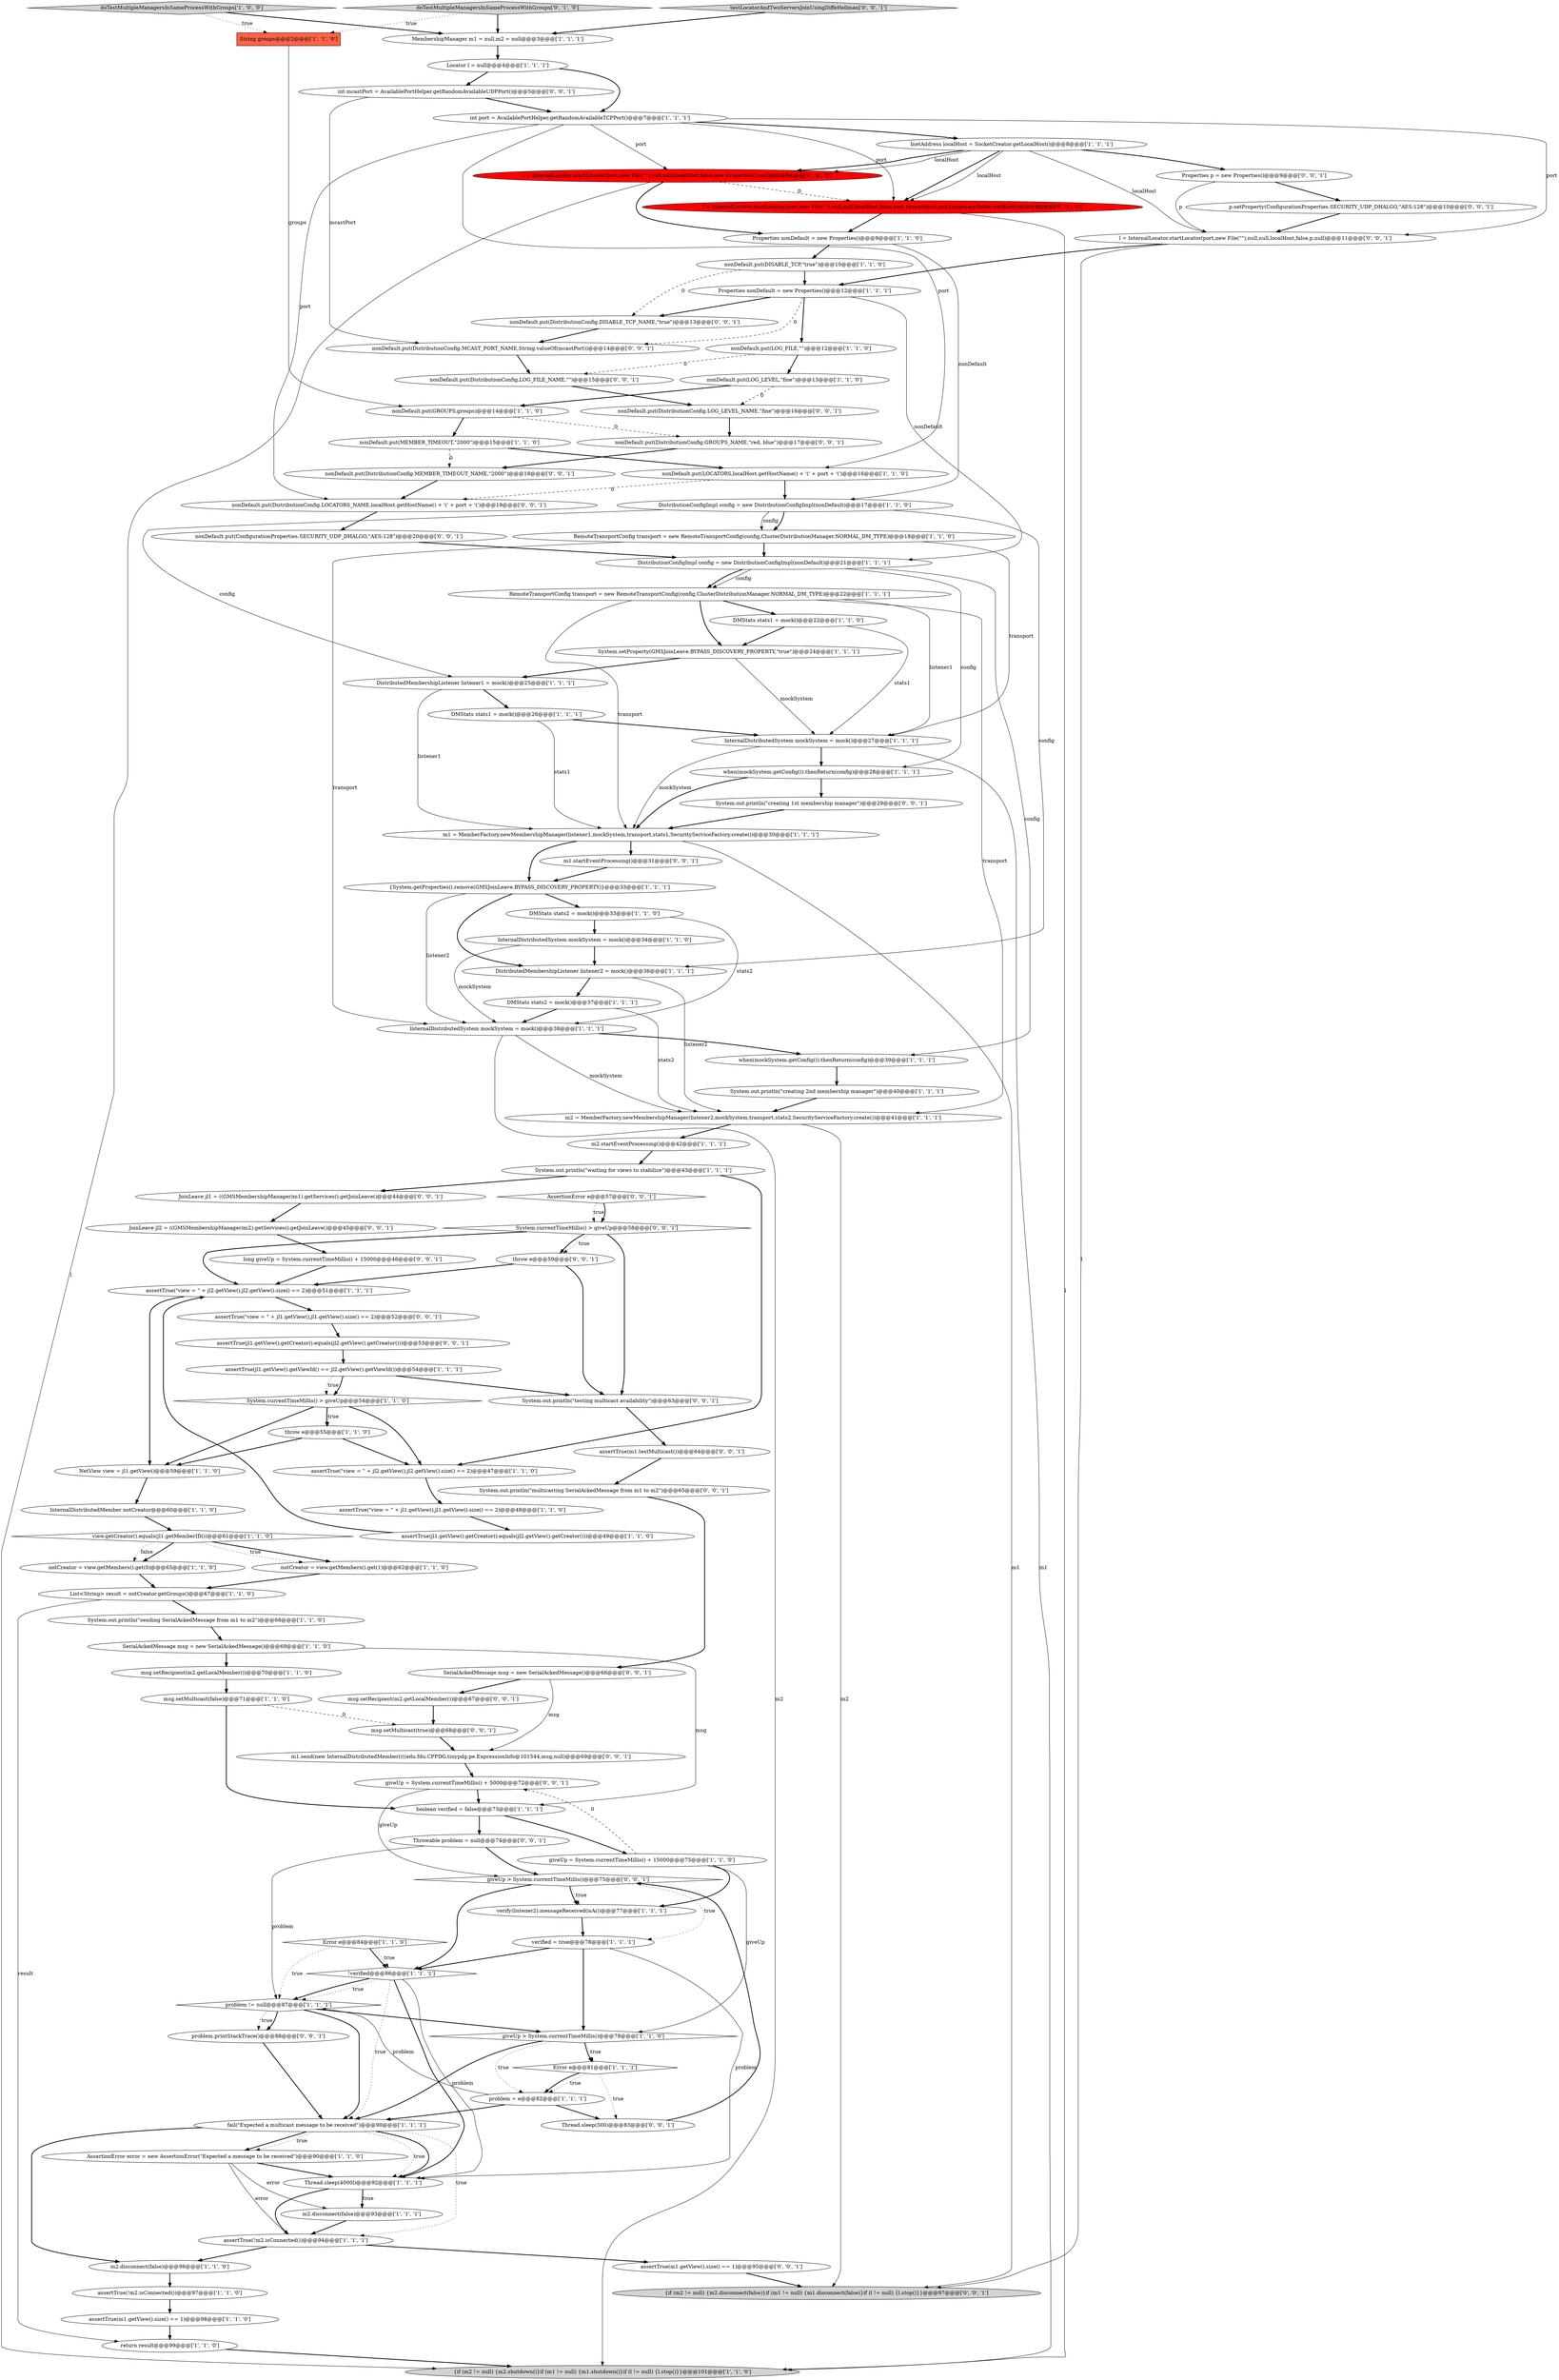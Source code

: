 digraph {
10 [style = filled, label = "nonDefault.put(LOG_FILE,\"\")@@@12@@@['1', '1', '0']", fillcolor = white, shape = ellipse image = "AAA0AAABBB1BBB"];
111 [style = filled, label = "nonDefault.put(ConfigurationProperties.SECURITY_UDP_DHALGO,\"AES:128\")@@@20@@@['0', '0', '1']", fillcolor = white, shape = ellipse image = "AAA0AAABBB3BBB"];
13 [style = filled, label = "when(mockSystem.getConfig()).thenReturn(config)@@@28@@@['1', '1', '1']", fillcolor = white, shape = ellipse image = "AAA0AAABBB1BBB"];
82 [style = filled, label = "int mcastPort = AvailablePortHelper.getRandomAvailableUDPPort()@@@5@@@['0', '0', '1']", fillcolor = white, shape = ellipse image = "AAA0AAABBB3BBB"];
49 [style = filled, label = "assertTrue(!m2.isConnected())@@@97@@@['1', '1', '0']", fillcolor = white, shape = ellipse image = "AAA0AAABBB1BBB"];
89 [style = filled, label = "nonDefault.put(DistributionConfig.MCAST_PORT_NAME,String.valueOf(mcastPort))@@@14@@@['0', '0', '1']", fillcolor = white, shape = ellipse image = "AAA0AAABBB3BBB"];
28 [style = filled, label = "InternalDistributedSystem mockSystem = mock()@@@34@@@['1', '1', '0']", fillcolor = white, shape = ellipse image = "AAA0AAABBB1BBB"];
108 [style = filled, label = "nonDefault.put(DistributionConfig.MEMBER_TIMEOUT_NAME,\"2000\")@@@18@@@['0', '0', '1']", fillcolor = white, shape = ellipse image = "AAA0AAABBB3BBB"];
105 [style = filled, label = "JoinLeave jl1 = ((GMSMembershipManager)m1).getServices().getJoinLeave()@@@44@@@['0', '0', '1']", fillcolor = white, shape = ellipse image = "AAA0AAABBB3BBB"];
63 [style = filled, label = "return result@@@99@@@['1', '1', '0']", fillcolor = white, shape = ellipse image = "AAA0AAABBB1BBB"];
71 [style = filled, label = "when(mockSystem.getConfig()).thenReturn(config)@@@39@@@['1', '1', '1']", fillcolor = white, shape = ellipse image = "AAA0AAABBB1BBB"];
88 [style = filled, label = "assertTrue(m1.testMulticast())@@@64@@@['0', '0', '1']", fillcolor = white, shape = ellipse image = "AAA0AAABBB3BBB"];
15 [style = filled, label = "DistributedMembershipListener listener1 = mock()@@@25@@@['1', '1', '1']", fillcolor = white, shape = ellipse image = "AAA0AAABBB1BBB"];
29 [style = filled, label = "AssertionError error = new AssertionError(\"Expected a message to be received\")@@@90@@@['1', '1', '0']", fillcolor = white, shape = ellipse image = "AAA0AAABBB1BBB"];
104 [style = filled, label = "assertTrue(jl1.getView().getCreator().equals(jl2.getView().getCreator()))@@@53@@@['0', '0', '1']", fillcolor = white, shape = ellipse image = "AAA0AAABBB3BBB"];
75 [style = filled, label = "l = InternalLocator.startLocator(port,new File(\"\"),null,null,localHost,false,new Properties(),null,temporaryFolder.getRoot())@@@8@@@['0', '1', '0']", fillcolor = red, shape = ellipse image = "AAA1AAABBB2BBB"];
96 [style = filled, label = "testLocatorAndTwoServersJoinUsingDiffeHellman['0', '0', '1']", fillcolor = lightgray, shape = diamond image = "AAA0AAABBB3BBB"];
69 [style = filled, label = "nonDefault.put(GROUPS,groups)@@@14@@@['1', '1', '0']", fillcolor = white, shape = ellipse image = "AAA0AAABBB1BBB"];
56 [style = filled, label = "giveUp = System.currentTimeMillis() + 15000@@@75@@@['1', '1', '0']", fillcolor = white, shape = ellipse image = "AAA0AAABBB1BBB"];
26 [style = filled, label = "DMStats stats2 = mock()@@@33@@@['1', '1', '0']", fillcolor = white, shape = ellipse image = "AAA0AAABBB1BBB"];
74 [style = filled, label = "doTestMultipleManagersInSameProcessWithGroups['0', '1', '0']", fillcolor = lightgray, shape = diamond image = "AAA0AAABBB2BBB"];
18 [style = filled, label = "msg.setRecipient(m2.getLocalMember())@@@70@@@['1', '1', '0']", fillcolor = white, shape = ellipse image = "AAA0AAABBB1BBB"];
19 [style = filled, label = "RemoteTransportConfig transport = new RemoteTransportConfig(config,ClusterDistributionManager.NORMAL_DM_TYPE)@@@18@@@['1', '1', '0']", fillcolor = white, shape = ellipse image = "AAA0AAABBB1BBB"];
24 [style = filled, label = "System.setProperty(GMSJoinLeave.BYPASS_DISCOVERY_PROPERTY,\"true\")@@@24@@@['1', '1', '1']", fillcolor = white, shape = ellipse image = "AAA0AAABBB1BBB"];
41 [style = filled, label = "!verified@@@86@@@['1', '1', '1']", fillcolor = white, shape = diamond image = "AAA0AAABBB1BBB"];
8 [style = filled, label = "MembershipManager m1 = null,m2 = null@@@3@@@['1', '1', '1']", fillcolor = white, shape = ellipse image = "AAA0AAABBB1BBB"];
81 [style = filled, label = "System.out.println(\"multicasting SerialAckedMessage from m1 to m2\")@@@65@@@['0', '0', '1']", fillcolor = white, shape = ellipse image = "AAA0AAABBB3BBB"];
99 [style = filled, label = "nonDefault.put(DistributionConfig.LOCATORS_NAME,localHost.getHostName() + '(' + port + '(')@@@19@@@['0', '0', '1']", fillcolor = white, shape = ellipse image = "AAA0AAABBB3BBB"];
59 [style = filled, label = "l = InternalLocator.startLocator(port,new File(\"\"),null,null,localHost,false,new Properties(),null)@@@8@@@['1', '0', '0']", fillcolor = red, shape = ellipse image = "AAA1AAABBB1BBB"];
64 [style = filled, label = "RemoteTransportConfig transport = new RemoteTransportConfig(config,ClusterDistributionManager.NORMAL_DM_TYPE)@@@22@@@['1', '1', '1']", fillcolor = white, shape = ellipse image = "AAA0AAABBB1BBB"];
93 [style = filled, label = "nonDefault.put(DistributionConfig.GROUPS_NAME,\"red, blue\")@@@17@@@['0', '0', '1']", fillcolor = white, shape = ellipse image = "AAA0AAABBB3BBB"];
33 [style = filled, label = "problem = e@@@82@@@['1', '1', '1']", fillcolor = white, shape = ellipse image = "AAA0AAABBB1BBB"];
0 [style = filled, label = "List<String> result = notCreator.getGroups()@@@67@@@['1', '1', '0']", fillcolor = white, shape = ellipse image = "AAA0AAABBB1BBB"];
5 [style = filled, label = "Thread.sleep(4000l)@@@92@@@['1', '1', '1']", fillcolor = white, shape = ellipse image = "AAA0AAABBB1BBB"];
84 [style = filled, label = "problem.printStackTrace()@@@88@@@['0', '0', '1']", fillcolor = white, shape = ellipse image = "AAA0AAABBB3BBB"];
109 [style = filled, label = "m1.startEventProcessing()@@@31@@@['0', '0', '1']", fillcolor = white, shape = ellipse image = "AAA0AAABBB3BBB"];
91 [style = filled, label = "assertTrue(\"view = \" + jl1.getView(),jl1.getView().size() == 2)@@@52@@@['0', '0', '1']", fillcolor = white, shape = ellipse image = "AAA0AAABBB3BBB"];
47 [style = filled, label = "fail(\"Expected a multicast message to be received\")@@@90@@@['1', '1', '1']", fillcolor = white, shape = ellipse image = "AAA0AAABBB1BBB"];
107 [style = filled, label = "System.out.println(\"testing multicast availability\")@@@63@@@['0', '0', '1']", fillcolor = white, shape = ellipse image = "AAA0AAABBB3BBB"];
38 [style = filled, label = "assertTrue(\"view = \" + jl2.getView(),jl2.getView().size() == 2)@@@47@@@['1', '1', '0']", fillcolor = white, shape = ellipse image = "AAA0AAABBB1BBB"];
36 [style = filled, label = "m1 = MemberFactory.newMembershipManager(listener1,mockSystem,transport,stats1,SecurityServiceFactory.create())@@@30@@@['1', '1', '1']", fillcolor = white, shape = ellipse image = "AAA0AAABBB1BBB"];
17 [style = filled, label = "InternalDistributedMember notCreator@@@60@@@['1', '1', '0']", fillcolor = white, shape = ellipse image = "AAA0AAABBB1BBB"];
2 [style = filled, label = "assertTrue(m1.getView().size() == 1)@@@98@@@['1', '1', '0']", fillcolor = white, shape = ellipse image = "AAA0AAABBB1BBB"];
110 [style = filled, label = "giveUp = System.currentTimeMillis() + 5000@@@72@@@['0', '0', '1']", fillcolor = white, shape = ellipse image = "AAA0AAABBB3BBB"];
45 [style = filled, label = "InternalDistributedSystem mockSystem = mock()@@@38@@@['1', '1', '1']", fillcolor = white, shape = ellipse image = "AAA0AAABBB1BBB"];
85 [style = filled, label = "m1.send(new InternalDistributedMember((((edu.fdu.CPPDG.tinypdg.pe.ExpressionInfo@101544,msg,null)@@@69@@@['0', '0', '1']", fillcolor = white, shape = ellipse image = "AAA0AAABBB3BBB"];
98 [style = filled, label = "p.setProperty(ConfigurationProperties.SECURITY_UDP_DHALGO,\"AES:128\")@@@10@@@['0', '0', '1']", fillcolor = white, shape = ellipse image = "AAA0AAABBB3BBB"];
11 [style = filled, label = "m2.disconnect(false)@@@96@@@['1', '1', '0']", fillcolor = white, shape = ellipse image = "AAA0AAABBB1BBB"];
6 [style = filled, label = "DistributedMembershipListener listener2 = mock()@@@36@@@['1', '1', '1']", fillcolor = white, shape = ellipse image = "AAA0AAABBB1BBB"];
32 [style = filled, label = "InternalDistributedSystem mockSystem = mock()@@@27@@@['1', '1', '1']", fillcolor = white, shape = ellipse image = "AAA0AAABBB1BBB"];
35 [style = filled, label = "nonDefault.put(LOCATORS,localHost.getHostName() + '(' + port + '(')@@@16@@@['1', '1', '0']", fillcolor = white, shape = ellipse image = "AAA0AAABBB1BBB"];
14 [style = filled, label = "Locator l = null@@@4@@@['1', '1', '1']", fillcolor = white, shape = ellipse image = "AAA0AAABBB1BBB"];
23 [style = filled, label = "InetAddress localHost = SocketCreator.getLocalHost()@@@8@@@['1', '1', '1']", fillcolor = white, shape = ellipse image = "AAA0AAABBB1BBB"];
72 [style = filled, label = "giveUp > System.currentTimeMillis()@@@78@@@['1', '1', '0']", fillcolor = white, shape = diamond image = "AAA0AAABBB1BBB"];
80 [style = filled, label = "nonDefault.put(DistributionConfig.LOG_LEVEL_NAME,\"fine\")@@@16@@@['0', '0', '1']", fillcolor = white, shape = ellipse image = "AAA0AAABBB3BBB"];
54 [style = filled, label = "DistributionConfigImpl config = new DistributionConfigImpl(nonDefault)@@@17@@@['1', '1', '0']", fillcolor = white, shape = ellipse image = "AAA0AAABBB1BBB"];
112 [style = filled, label = "{if (m2 != null) {m2.disconnect(false)}if (m1 != null) {m1.disconnect(false)}if (l != null) {l.stop()}}@@@97@@@['0', '0', '1']", fillcolor = lightgray, shape = ellipse image = "AAA0AAABBB3BBB"];
87 [style = filled, label = "l = InternalLocator.startLocator(port,new File(\"\"),null,null,localHost,false,p,null)@@@11@@@['0', '0', '1']", fillcolor = white, shape = ellipse image = "AAA0AAABBB3BBB"];
53 [style = filled, label = "int port = AvailablePortHelper.getRandomAvailableTCPPort()@@@7@@@['1', '1', '1']", fillcolor = white, shape = ellipse image = "AAA0AAABBB1BBB"];
100 [style = filled, label = "System.out.println(\"creating 1st membership manager\")@@@29@@@['0', '0', '1']", fillcolor = white, shape = ellipse image = "AAA0AAABBB3BBB"];
51 [style = filled, label = "assertTrue(jl1.getView().getCreator().equals(jl2.getView().getCreator()))@@@49@@@['1', '1', '0']", fillcolor = white, shape = ellipse image = "AAA0AAABBB1BBB"];
57 [style = filled, label = "{System.getProperties().remove(GMSJoinLeave.BYPASS_DISCOVERY_PROPERTY)}@@@33@@@['1', '1', '1']", fillcolor = white, shape = ellipse image = "AAA0AAABBB1BBB"];
60 [style = filled, label = "System.out.println(\"creating 2nd membership manager\")@@@40@@@['1', '1', '1']", fillcolor = white, shape = ellipse image = "AAA0AAABBB1BBB"];
83 [style = filled, label = "throw e@@@59@@@['0', '0', '1']", fillcolor = white, shape = ellipse image = "AAA0AAABBB3BBB"];
79 [style = filled, label = "AssertionError e@@@57@@@['0', '0', '1']", fillcolor = white, shape = diamond image = "AAA0AAABBB3BBB"];
70 [style = filled, label = "assertTrue(\"view = \" + jl1.getView(),jl1.getView().size() == 2)@@@48@@@['1', '1', '0']", fillcolor = white, shape = ellipse image = "AAA0AAABBB1BBB"];
90 [style = filled, label = "Thread.sleep(500)@@@83@@@['0', '0', '1']", fillcolor = white, shape = ellipse image = "AAA0AAABBB3BBB"];
16 [style = filled, label = "notCreator = view.getMembers().get(1)@@@62@@@['1', '1', '0']", fillcolor = white, shape = ellipse image = "AAA0AAABBB1BBB"];
58 [style = filled, label = "System.currentTimeMillis() > giveUp@@@54@@@['1', '1', '0']", fillcolor = white, shape = diamond image = "AAA0AAABBB1BBB"];
77 [style = filled, label = "assertTrue(m1.getView().size() == 1)@@@95@@@['0', '0', '1']", fillcolor = white, shape = ellipse image = "AAA0AAABBB3BBB"];
102 [style = filled, label = "SerialAckedMessage msg = new SerialAckedMessage()@@@66@@@['0', '0', '1']", fillcolor = white, shape = ellipse image = "AAA0AAABBB3BBB"];
78 [style = filled, label = "JoinLeave jl2 = ((GMSMembershipManager)m2).getServices().getJoinLeave()@@@45@@@['0', '0', '1']", fillcolor = white, shape = ellipse image = "AAA0AAABBB3BBB"];
21 [style = filled, label = "m2.startEventProcessing()@@@42@@@['1', '1', '1']", fillcolor = white, shape = ellipse image = "AAA0AAABBB1BBB"];
92 [style = filled, label = "Throwable problem = null@@@74@@@['0', '0', '1']", fillcolor = white, shape = ellipse image = "AAA0AAABBB3BBB"];
43 [style = filled, label = "DMStats stats1 = mock()@@@22@@@['1', '1', '0']", fillcolor = white, shape = ellipse image = "AAA0AAABBB1BBB"];
4 [style = filled, label = "verify(listener2).messageReceived(isA())@@@77@@@['1', '1', '1']", fillcolor = white, shape = ellipse image = "AAA0AAABBB1BBB"];
34 [style = filled, label = "notCreator = view.getMembers().get(0)@@@65@@@['1', '1', '0']", fillcolor = white, shape = ellipse image = "AAA0AAABBB1BBB"];
44 [style = filled, label = "Error e@@@81@@@['1', '1', '1']", fillcolor = white, shape = diamond image = "AAA0AAABBB1BBB"];
7 [style = filled, label = "doTestMultipleManagersInSameProcessWithGroups['1', '0', '0']", fillcolor = lightgray, shape = diamond image = "AAA0AAABBB1BBB"];
1 [style = filled, label = "SerialAckedMessage msg = new SerialAckedMessage()@@@69@@@['1', '1', '0']", fillcolor = white, shape = ellipse image = "AAA0AAABBB1BBB"];
61 [style = filled, label = "verified = true@@@78@@@['1', '1', '1']", fillcolor = white, shape = ellipse image = "AAA0AAABBB1BBB"];
66 [style = filled, label = "NetView view = jl1.getView()@@@59@@@['1', '1', '0']", fillcolor = white, shape = ellipse image = "AAA0AAABBB1BBB"];
65 [style = filled, label = "assertTrue(!m2.isConnected())@@@94@@@['1', '1', '1']", fillcolor = white, shape = ellipse image = "AAA0AAABBB1BBB"];
30 [style = filled, label = "throw e@@@55@@@['1', '1', '0']", fillcolor = white, shape = ellipse image = "AAA0AAABBB1BBB"];
46 [style = filled, label = "System.out.println(\"sending SerialAckedMessage from m1 to m2\")@@@68@@@['1', '1', '0']", fillcolor = white, shape = ellipse image = "AAA0AAABBB1BBB"];
86 [style = filled, label = "Properties p = new Properties()@@@9@@@['0', '0', '1']", fillcolor = white, shape = ellipse image = "AAA0AAABBB3BBB"];
94 [style = filled, label = "long giveUp = System.currentTimeMillis() + 15000@@@46@@@['0', '0', '1']", fillcolor = white, shape = ellipse image = "AAA0AAABBB3BBB"];
42 [style = filled, label = "Properties nonDefault = new Properties()@@@9@@@['1', '1', '0']", fillcolor = white, shape = ellipse image = "AAA0AAABBB1BBB"];
25 [style = filled, label = "DMStats stats1 = mock()@@@26@@@['1', '1', '1']", fillcolor = white, shape = ellipse image = "AAA0AAABBB1BBB"];
12 [style = filled, label = "nonDefault.put(MEMBER_TIMEOUT,\"2000\")@@@15@@@['1', '1', '0']", fillcolor = white, shape = ellipse image = "AAA0AAABBB1BBB"];
40 [style = filled, label = "DMStats stats2 = mock()@@@37@@@['1', '1', '1']", fillcolor = white, shape = ellipse image = "AAA0AAABBB1BBB"];
106 [style = filled, label = "msg.setMulticast(true)@@@68@@@['0', '0', '1']", fillcolor = white, shape = ellipse image = "AAA0AAABBB3BBB"];
76 [style = filled, label = "nonDefault.put(DistributionConfig.LOG_FILE_NAME,\"\")@@@15@@@['0', '0', '1']", fillcolor = white, shape = ellipse image = "AAA0AAABBB3BBB"];
103 [style = filled, label = "nonDefault.put(DistributionConfig.DISABLE_TCP_NAME,\"true\")@@@13@@@['0', '0', '1']", fillcolor = white, shape = ellipse image = "AAA0AAABBB3BBB"];
95 [style = filled, label = "msg.setRecipient(m2.getLocalMember())@@@67@@@['0', '0', '1']", fillcolor = white, shape = ellipse image = "AAA0AAABBB3BBB"];
48 [style = filled, label = "nonDefault.put(DISABLE_TCP,\"true\")@@@10@@@['1', '1', '0']", fillcolor = white, shape = ellipse image = "AAA0AAABBB1BBB"];
68 [style = filled, label = "m2 = MemberFactory.newMembershipManager(listener2,mockSystem,transport,stats2,SecurityServiceFactory.create())@@@41@@@['1', '1', '1']", fillcolor = white, shape = ellipse image = "AAA0AAABBB1BBB"];
55 [style = filled, label = "Error e@@@84@@@['1', '1', '0']", fillcolor = white, shape = diamond image = "AAA0AAABBB1BBB"];
20 [style = filled, label = "DistributionConfigImpl config = new DistributionConfigImpl(nonDefault)@@@21@@@['1', '1', '1']", fillcolor = white, shape = ellipse image = "AAA0AAABBB1BBB"];
97 [style = filled, label = "giveUp > System.currentTimeMillis()@@@75@@@['0', '0', '1']", fillcolor = white, shape = diamond image = "AAA0AAABBB3BBB"];
73 [style = filled, label = "assertTrue(\"view = \" + jl2.getView(),jl2.getView().size() == 2)@@@51@@@['1', '1', '1']", fillcolor = white, shape = ellipse image = "AAA0AAABBB1BBB"];
39 [style = filled, label = "m2.disconnect(false)@@@93@@@['1', '1', '1']", fillcolor = white, shape = ellipse image = "AAA0AAABBB1BBB"];
9 [style = filled, label = "nonDefault.put(LOG_LEVEL,\"fine\")@@@13@@@['1', '1', '0']", fillcolor = white, shape = ellipse image = "AAA0AAABBB1BBB"];
31 [style = filled, label = "boolean verified = false@@@73@@@['1', '1', '1']", fillcolor = white, shape = ellipse image = "AAA0AAABBB1BBB"];
52 [style = filled, label = "problem != null@@@87@@@['1', '1', '1']", fillcolor = white, shape = diamond image = "AAA0AAABBB1BBB"];
22 [style = filled, label = "{if (m2 != null) {m2.shutdown()}if (m1 != null) {m1.shutdown()}if (l != null) {l.stop()}}@@@101@@@['1', '1', '0']", fillcolor = lightgray, shape = ellipse image = "AAA0AAABBB1BBB"];
27 [style = filled, label = "System.out.println(\"waiting for views to stabilize\")@@@43@@@['1', '1', '1']", fillcolor = white, shape = ellipse image = "AAA0AAABBB1BBB"];
37 [style = filled, label = "Properties nonDefault = new Properties()@@@12@@@['1', '1', '1']", fillcolor = white, shape = ellipse image = "AAA0AAABBB1BBB"];
3 [style = filled, label = "view.getCreator().equals(jl1.getMemberID())@@@61@@@['1', '1', '0']", fillcolor = white, shape = diamond image = "AAA0AAABBB1BBB"];
62 [style = filled, label = "assertTrue(jl1.getView().getViewId() == jl2.getView().getViewId())@@@54@@@['1', '1', '1']", fillcolor = white, shape = ellipse image = "AAA0AAABBB1BBB"];
50 [style = filled, label = "String groups@@@2@@@['1', '1', '0']", fillcolor = tomato, shape = box image = "AAA0AAABBB1BBB"];
67 [style = filled, label = "msg.setMulticast(false)@@@71@@@['1', '1', '0']", fillcolor = white, shape = ellipse image = "AAA0AAABBB1BBB"];
101 [style = filled, label = "System.currentTimeMillis() > giveUp@@@58@@@['0', '0', '1']", fillcolor = white, shape = diamond image = "AAA0AAABBB3BBB"];
109->57 [style = bold, label=""];
111->20 [style = bold, label=""];
26->45 [style = solid, label="stats2"];
53->99 [style = solid, label="port"];
16->0 [style = bold, label=""];
57->45 [style = solid, label="listener2"];
28->6 [style = bold, label=""];
27->38 [style = bold, label=""];
29->5 [style = bold, label=""];
75->22 [style = solid, label="l"];
31->56 [style = bold, label=""];
74->8 [style = bold, label=""];
67->31 [style = bold, label=""];
23->87 [style = solid, label="localHost"];
0->46 [style = bold, label=""];
15->25 [style = bold, label=""];
44->33 [style = dotted, label="true"];
58->30 [style = bold, label=""];
91->104 [style = bold, label=""];
0->63 [style = solid, label="result"];
101->83 [style = dotted, label="true"];
20->71 [style = solid, label="config"];
33->90 [style = bold, label=""];
110->31 [style = bold, label=""];
98->87 [style = bold, label=""];
42->48 [style = bold, label=""];
103->89 [style = bold, label=""];
3->16 [style = bold, label=""];
7->8 [style = bold, label=""];
70->51 [style = bold, label=""];
71->60 [style = bold, label=""];
54->19 [style = bold, label=""];
85->110 [style = bold, label=""];
101->107 [style = bold, label=""];
47->11 [style = bold, label=""];
20->64 [style = solid, label="config"];
68->21 [style = bold, label=""];
102->85 [style = solid, label="msg"];
63->22 [style = bold, label=""];
3->34 [style = bold, label=""];
75->42 [style = bold, label=""];
52->47 [style = bold, label=""];
59->22 [style = solid, label="l"];
92->52 [style = solid, label="problem"];
9->69 [style = bold, label=""];
64->68 [style = solid, label="transport"];
43->24 [style = bold, label=""];
13->36 [style = bold, label=""];
2->63 [style = bold, label=""];
82->53 [style = bold, label=""];
35->99 [style = dashed, label="0"];
82->89 [style = solid, label="mcastPort"];
81->102 [style = bold, label=""];
72->47 [style = bold, label=""];
60->68 [style = bold, label=""];
45->22 [style = solid, label="m2"];
53->75 [style = solid, label="port"];
73->66 [style = bold, label=""];
26->28 [style = bold, label=""];
92->97 [style = bold, label=""];
37->103 [style = bold, label=""];
95->106 [style = bold, label=""];
102->95 [style = bold, label=""];
64->43 [style = bold, label=""];
101->83 [style = bold, label=""];
106->85 [style = bold, label=""];
64->32 [style = solid, label="listener1"];
83->73 [style = bold, label=""];
97->4 [style = dotted, label="true"];
69->12 [style = bold, label=""];
36->112 [style = solid, label="m1"];
80->93 [style = bold, label=""];
64->36 [style = solid, label="transport"];
59->42 [style = bold, label=""];
48->37 [style = bold, label=""];
55->41 [style = bold, label=""];
35->54 [style = bold, label=""];
5->39 [style = bold, label=""];
37->89 [style = dashed, label="0"];
19->20 [style = bold, label=""];
76->80 [style = bold, label=""];
23->59 [style = solid, label="localHost"];
79->101 [style = dotted, label="true"];
47->5 [style = dotted, label="true"];
24->32 [style = solid, label="mockSystem"];
88->81 [style = bold, label=""];
33->52 [style = solid, label="problem"];
42->54 [style = solid, label="nonDefault"];
12->35 [style = bold, label=""];
96->8 [style = bold, label=""];
68->112 [style = solid, label="m2"];
34->0 [style = bold, label=""];
62->58 [style = dotted, label="true"];
45->71 [style = bold, label=""];
97->4 [style = bold, label=""];
77->112 [style = bold, label=""];
72->33 [style = dotted, label="true"];
31->92 [style = bold, label=""];
52->84 [style = dotted, label="true"];
33->47 [style = bold, label=""];
78->94 [style = bold, label=""];
72->44 [style = bold, label=""];
56->110 [style = dashed, label="0"];
59->75 [style = dashed, label="0"];
32->22 [style = solid, label="m1"];
57->6 [style = bold, label=""];
19->32 [style = solid, label="transport"];
51->73 [style = bold, label=""];
3->34 [style = dotted, label="false"];
83->107 [style = bold, label=""];
44->90 [style = dotted, label="true"];
87->112 [style = solid, label="l"];
53->87 [style = solid, label="port"];
6->68 [style = solid, label="listener2"];
23->59 [style = bold, label=""];
86->87 [style = solid, label="p"];
36->57 [style = bold, label=""];
62->107 [style = bold, label=""];
61->72 [style = bold, label=""];
104->62 [style = bold, label=""];
90->97 [style = bold, label=""];
15->36 [style = solid, label="listener1"];
23->75 [style = bold, label=""];
61->41 [style = bold, label=""];
107->88 [style = bold, label=""];
110->97 [style = solid, label="giveUp"];
21->27 [style = bold, label=""];
37->10 [style = bold, label=""];
23->86 [style = bold, label=""];
36->109 [style = bold, label=""];
7->50 [style = dotted, label="true"];
57->26 [style = bold, label=""];
93->108 [style = bold, label=""];
44->33 [style = bold, label=""];
94->73 [style = bold, label=""];
65->11 [style = bold, label=""];
8->14 [style = bold, label=""];
54->19 [style = solid, label="config"];
65->77 [style = bold, label=""];
47->65 [style = dotted, label="true"];
28->45 [style = solid, label="mockSystem"];
27->105 [style = bold, label=""];
12->108 [style = dashed, label="0"];
79->101 [style = bold, label=""];
29->39 [style = solid, label="error"];
43->32 [style = solid, label="stats1"];
40->68 [style = solid, label="stats2"];
58->66 [style = bold, label=""];
47->29 [style = bold, label=""];
89->76 [style = bold, label=""];
52->84 [style = bold, label=""];
58->38 [style = bold, label=""];
74->50 [style = dotted, label="true"];
47->29 [style = dotted, label="true"];
20->64 [style = bold, label=""];
50->69 [style = solid, label="groups"];
73->91 [style = bold, label=""];
47->5 [style = bold, label=""];
41->47 [style = dotted, label="true"];
17->3 [style = bold, label=""];
5->39 [style = dotted, label="true"];
49->2 [style = bold, label=""];
53->23 [style = bold, label=""];
18->67 [style = bold, label=""];
10->9 [style = bold, label=""];
86->98 [style = bold, label=""];
45->68 [style = solid, label="mockSystem"];
69->93 [style = dashed, label="0"];
72->44 [style = dotted, label="true"];
41->52 [style = dotted, label="true"];
32->36 [style = solid, label="mockSystem"];
97->61 [style = dotted, label="true"];
14->53 [style = bold, label=""];
13->100 [style = bold, label=""];
11->49 [style = bold, label=""];
1->31 [style = solid, label="msg"];
19->45 [style = solid, label="transport"];
24->15 [style = bold, label=""];
30->38 [style = bold, label=""];
100->36 [style = bold, label=""];
54->15 [style = solid, label="config"];
25->36 [style = solid, label="stats1"];
58->30 [style = dotted, label="true"];
84->47 [style = bold, label=""];
30->66 [style = bold, label=""];
20->13 [style = solid, label="config"];
62->58 [style = bold, label=""];
25->32 [style = bold, label=""];
54->6 [style = solid, label="config"];
56->72 [style = solid, label="giveUp"];
52->72 [style = bold, label=""];
14->82 [style = bold, label=""];
1->18 [style = bold, label=""];
5->65 [style = bold, label=""];
64->24 [style = bold, label=""];
38->70 [style = bold, label=""];
10->76 [style = dashed, label="0"];
39->65 [style = bold, label=""];
105->78 [style = bold, label=""];
9->80 [style = dashed, label="0"];
4->61 [style = bold, label=""];
53->35 [style = solid, label="port"];
41->52 [style = bold, label=""];
55->52 [style = dotted, label="true"];
67->106 [style = dashed, label="0"];
37->20 [style = solid, label="nonDefault"];
61->5 [style = solid, label="problem"];
56->4 [style = bold, label=""];
87->37 [style = bold, label=""];
66->17 [style = bold, label=""];
23->75 [style = solid, label="localHost"];
46->1 [style = bold, label=""];
99->111 [style = bold, label=""];
6->40 [style = bold, label=""];
101->73 [style = bold, label=""];
29->65 [style = solid, label="error"];
48->103 [style = dashed, label="0"];
97->41 [style = bold, label=""];
40->45 [style = bold, label=""];
55->41 [style = dotted, label="true"];
32->13 [style = bold, label=""];
108->99 [style = bold, label=""];
41->5 [style = solid, label="problem"];
53->59 [style = solid, label="port"];
3->16 [style = dotted, label="true"];
41->5 [style = bold, label=""];
}
